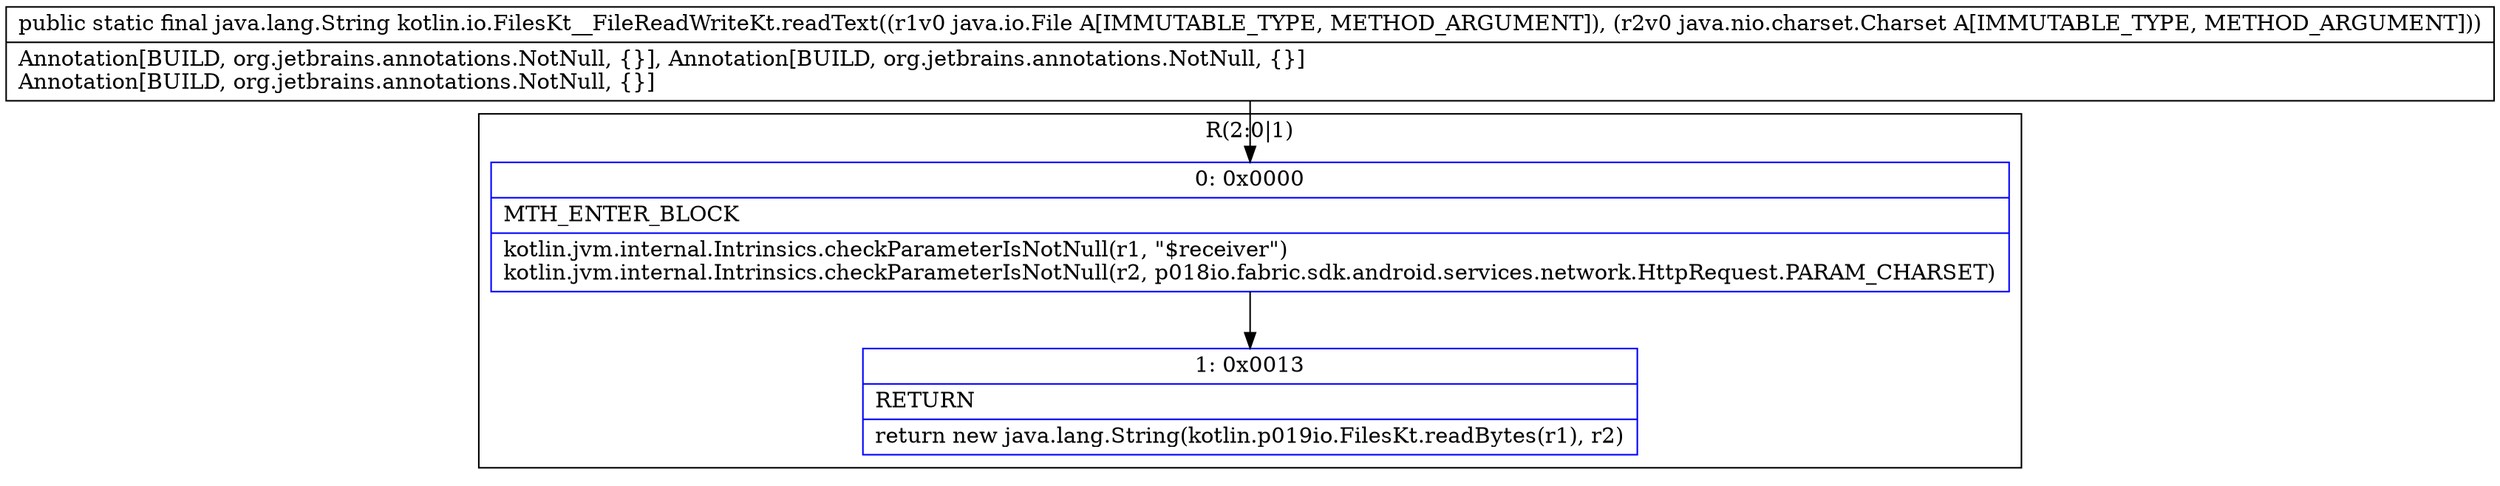 digraph "CFG forkotlin.io.FilesKt__FileReadWriteKt.readText(Ljava\/io\/File;Ljava\/nio\/charset\/Charset;)Ljava\/lang\/String;" {
subgraph cluster_Region_1500654201 {
label = "R(2:0|1)";
node [shape=record,color=blue];
Node_0 [shape=record,label="{0\:\ 0x0000|MTH_ENTER_BLOCK\l|kotlin.jvm.internal.Intrinsics.checkParameterIsNotNull(r1, \"$receiver\")\lkotlin.jvm.internal.Intrinsics.checkParameterIsNotNull(r2, p018io.fabric.sdk.android.services.network.HttpRequest.PARAM_CHARSET)\l}"];
Node_1 [shape=record,label="{1\:\ 0x0013|RETURN\l|return new java.lang.String(kotlin.p019io.FilesKt.readBytes(r1), r2)\l}"];
}
MethodNode[shape=record,label="{public static final java.lang.String kotlin.io.FilesKt__FileReadWriteKt.readText((r1v0 java.io.File A[IMMUTABLE_TYPE, METHOD_ARGUMENT]), (r2v0 java.nio.charset.Charset A[IMMUTABLE_TYPE, METHOD_ARGUMENT]))  | Annotation[BUILD, org.jetbrains.annotations.NotNull, \{\}], Annotation[BUILD, org.jetbrains.annotations.NotNull, \{\}]\lAnnotation[BUILD, org.jetbrains.annotations.NotNull, \{\}]\l}"];
MethodNode -> Node_0;
Node_0 -> Node_1;
}

